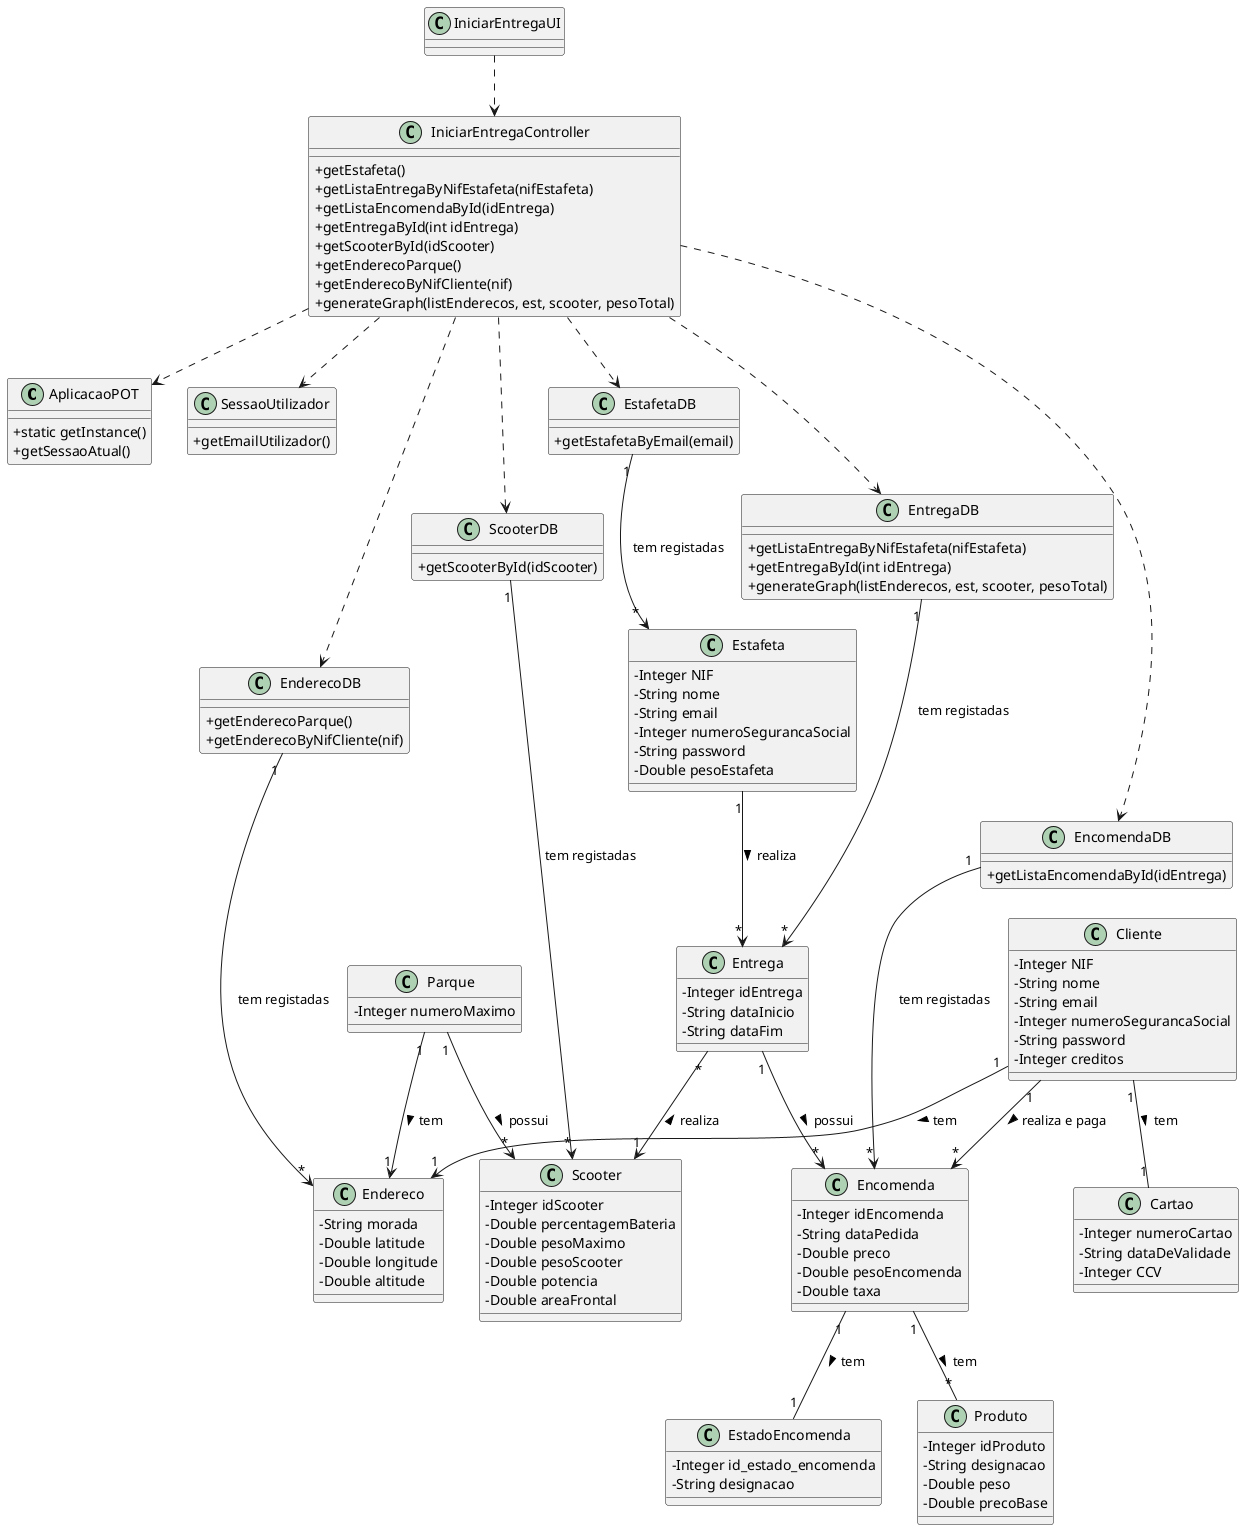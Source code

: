 @startuml
skinparam classAttributeIconSize 0

class AplicacaoPOT{
  +static getInstance()
  +getSessaoAtual()
}

class SessaoUtilizador{
  +getEmailUtilizador()
}

class EnderecoDB {
  +getEnderecoParque()
  +getEnderecoByNifCliente(nif)
}

class ScooterDB {
  +getScooterById(idScooter)
}

class EncomendaDB {
  +getListaEncomendaById(idEntrega)
}

class Entrega {
  -Integer idEntrega
  -String dataInicio
  -String dataFim
}

class EntregaDB {
  +getListaEntregaByNifEstafeta(nifEstafeta)
  +getEntregaById(int idEntrega)
  +generateGraph(listEnderecos, est, scooter, pesoTotal)
}

class EstafetaDB {
  +getEstafetaByEmail(email)
}

class IniciarEntregaController {
  +getEstafeta()
  +getListaEntregaByNifEstafeta(nifEstafeta)
  +getListaEncomendaById(idEntrega)
  +getEntregaById(int idEntrega)
  +getScooterById(idScooter)
  +getEnderecoParque()
  +getEnderecoByNifCliente(nif)
  +generateGraph(listEnderecos, est, scooter, pesoTotal)
}

class IniciarEntregaUI {
}

class Encomenda {
  -Integer idEncomenda
  -String dataPedida
  -Double preco
  -Double pesoEncomenda
  -Double taxa
}

class Estafeta {
  -Integer NIF
  -String nome
  -String email
  -Integer numeroSegurancaSocial
  -String password
  -Double pesoEstafeta
}

class Scooter {
  -Integer idScooter
  -Double percentagemBateria
  -Double pesoMaximo
  -Double pesoScooter
  -Double potencia
  -Double areaFrontal
}

class Endereco {
  -String morada
  -Double latitude
  -Double longitude
  -Double altitude
}

class Parque {
  -Integer numeroMaximo
}

class Cliente {
  -Integer NIF
  -String nome
  -String email
  -Integer numeroSegurancaSocial
  -String password
  -Integer creditos
}


class Cartao {
  -Integer numeroCartao
  -String dataDeValidade
  -Integer CCV
}

class EstadoEncomenda {
  -Integer id_estado_encomenda
  -String designacao
}

class Produto {
  -Integer idProduto
  -String designacao
  -Double peso
  -Double precoBase
}

IniciarEntregaUI ..> IniciarEntregaController

IniciarEntregaController ..> EstafetaDB
IniciarEntregaController ..> EnderecoDB
IniciarEntregaController ..> ScooterDB
IniciarEntregaController ..> EntregaDB
IniciarEntregaController ..> EncomendaDB
IniciarEntregaController ..> AplicacaoPOT
IniciarEntregaController ..> SessaoUtilizador

EntregaDB "1" --> "*" Entrega : tem registadas
EstafetaDB "1" --> "*" Estafeta : tem registadas
EncomendaDB "1" --> "*" Encomenda : tem registadas
EnderecoDB "1" --> "*" Endereco : tem registadas
ScooterDB "1" --> "*" Scooter : tem registadas

Cliente "1" -- "1" Cartao : tem >
Parque "1" --> "*" Scooter: possui >
Parque "1" --> "1" Endereco: tem >
Entrega "1" --> "*" Encomenda : possui >
Estafeta "1" --> "*" Entrega: realiza >
Entrega "*" --> "1" Scooter: realiza <
Cliente "1" --> "1" Endereco: tem >
Cliente "1" --> "*" Encomenda: realiza e paga >
Encomenda "1" -- "1" EstadoEncomenda : tem >
Encomenda "1" -- "*" Produto: tem >

@enduml